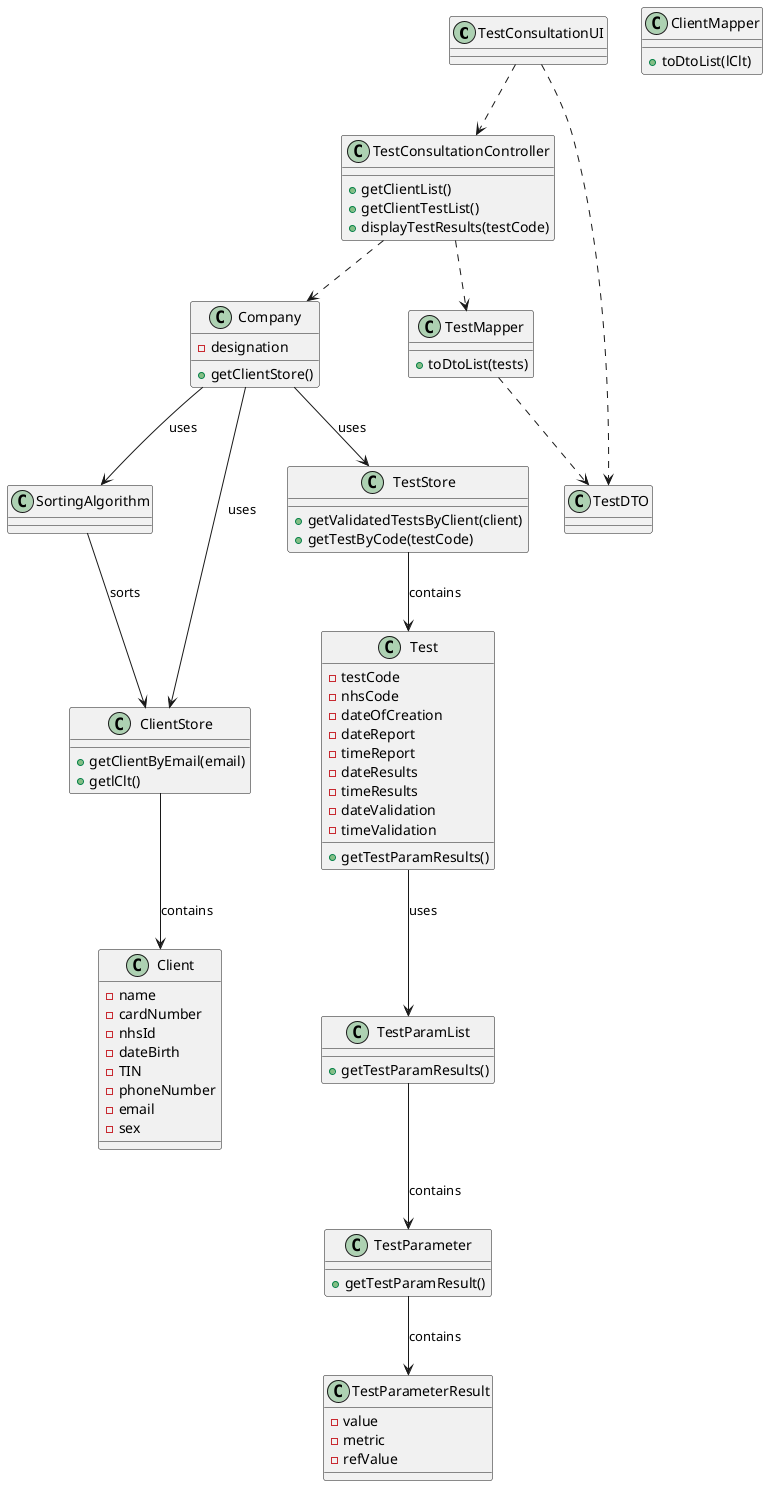 @startuml

class TestConsultationUI

class TestConsultationController{
+getClientList()
+getClientTestList()
+displayTestResults(testCode)


}

class Client {
- name
- cardNumber
- nhsId
- dateBirth
- TIN
- phoneNumber
- email
- sex
}

class Company{
-designation

+getClientStore()
}

class SortingAlgorithm{

}

class ClientStore {
+ getClientByEmail(email)
+ getlClt()
}

class TestStore {
+ getValidatedTestsByClient(client)
+ getTestByCode(testCode)
}

class Test {
- testCode
- nhsCode
- dateOfCreation
- dateReport
- timeReport
- dateResults
- timeResults
- dateValidation
- timeValidation
+ getTestParamResults()
}

class ClientMapper{
+ toDtoList(lClt)
}

class TestMapper {
+ toDtoList(tests)
}

class TestParamList {
+ getTestParamResults()
}

class TestParameter {
+ getTestParamResult()
}

class TestParameterResult {
- value
- metric
- refValue
}

TestConsultationUI ..> TestConsultationController
TestConsultationUI ..> TestDTO
TestConsultationController ..> TestMapper
TestMapper ..> TestDTO
TestConsultationController ..> Company
Company --> ClientStore : uses
Company --> SortingAlgorithm : uses
SortingAlgorithm --> ClientStore : sorts
ClientStore --> Client : contains
Company --> TestStore : uses
TestStore --> Test : contains
Test --> TestParamList : uses
TestParamList --> TestParameter : contains
TestParameter --> TestParameterResult : contains

@enduml